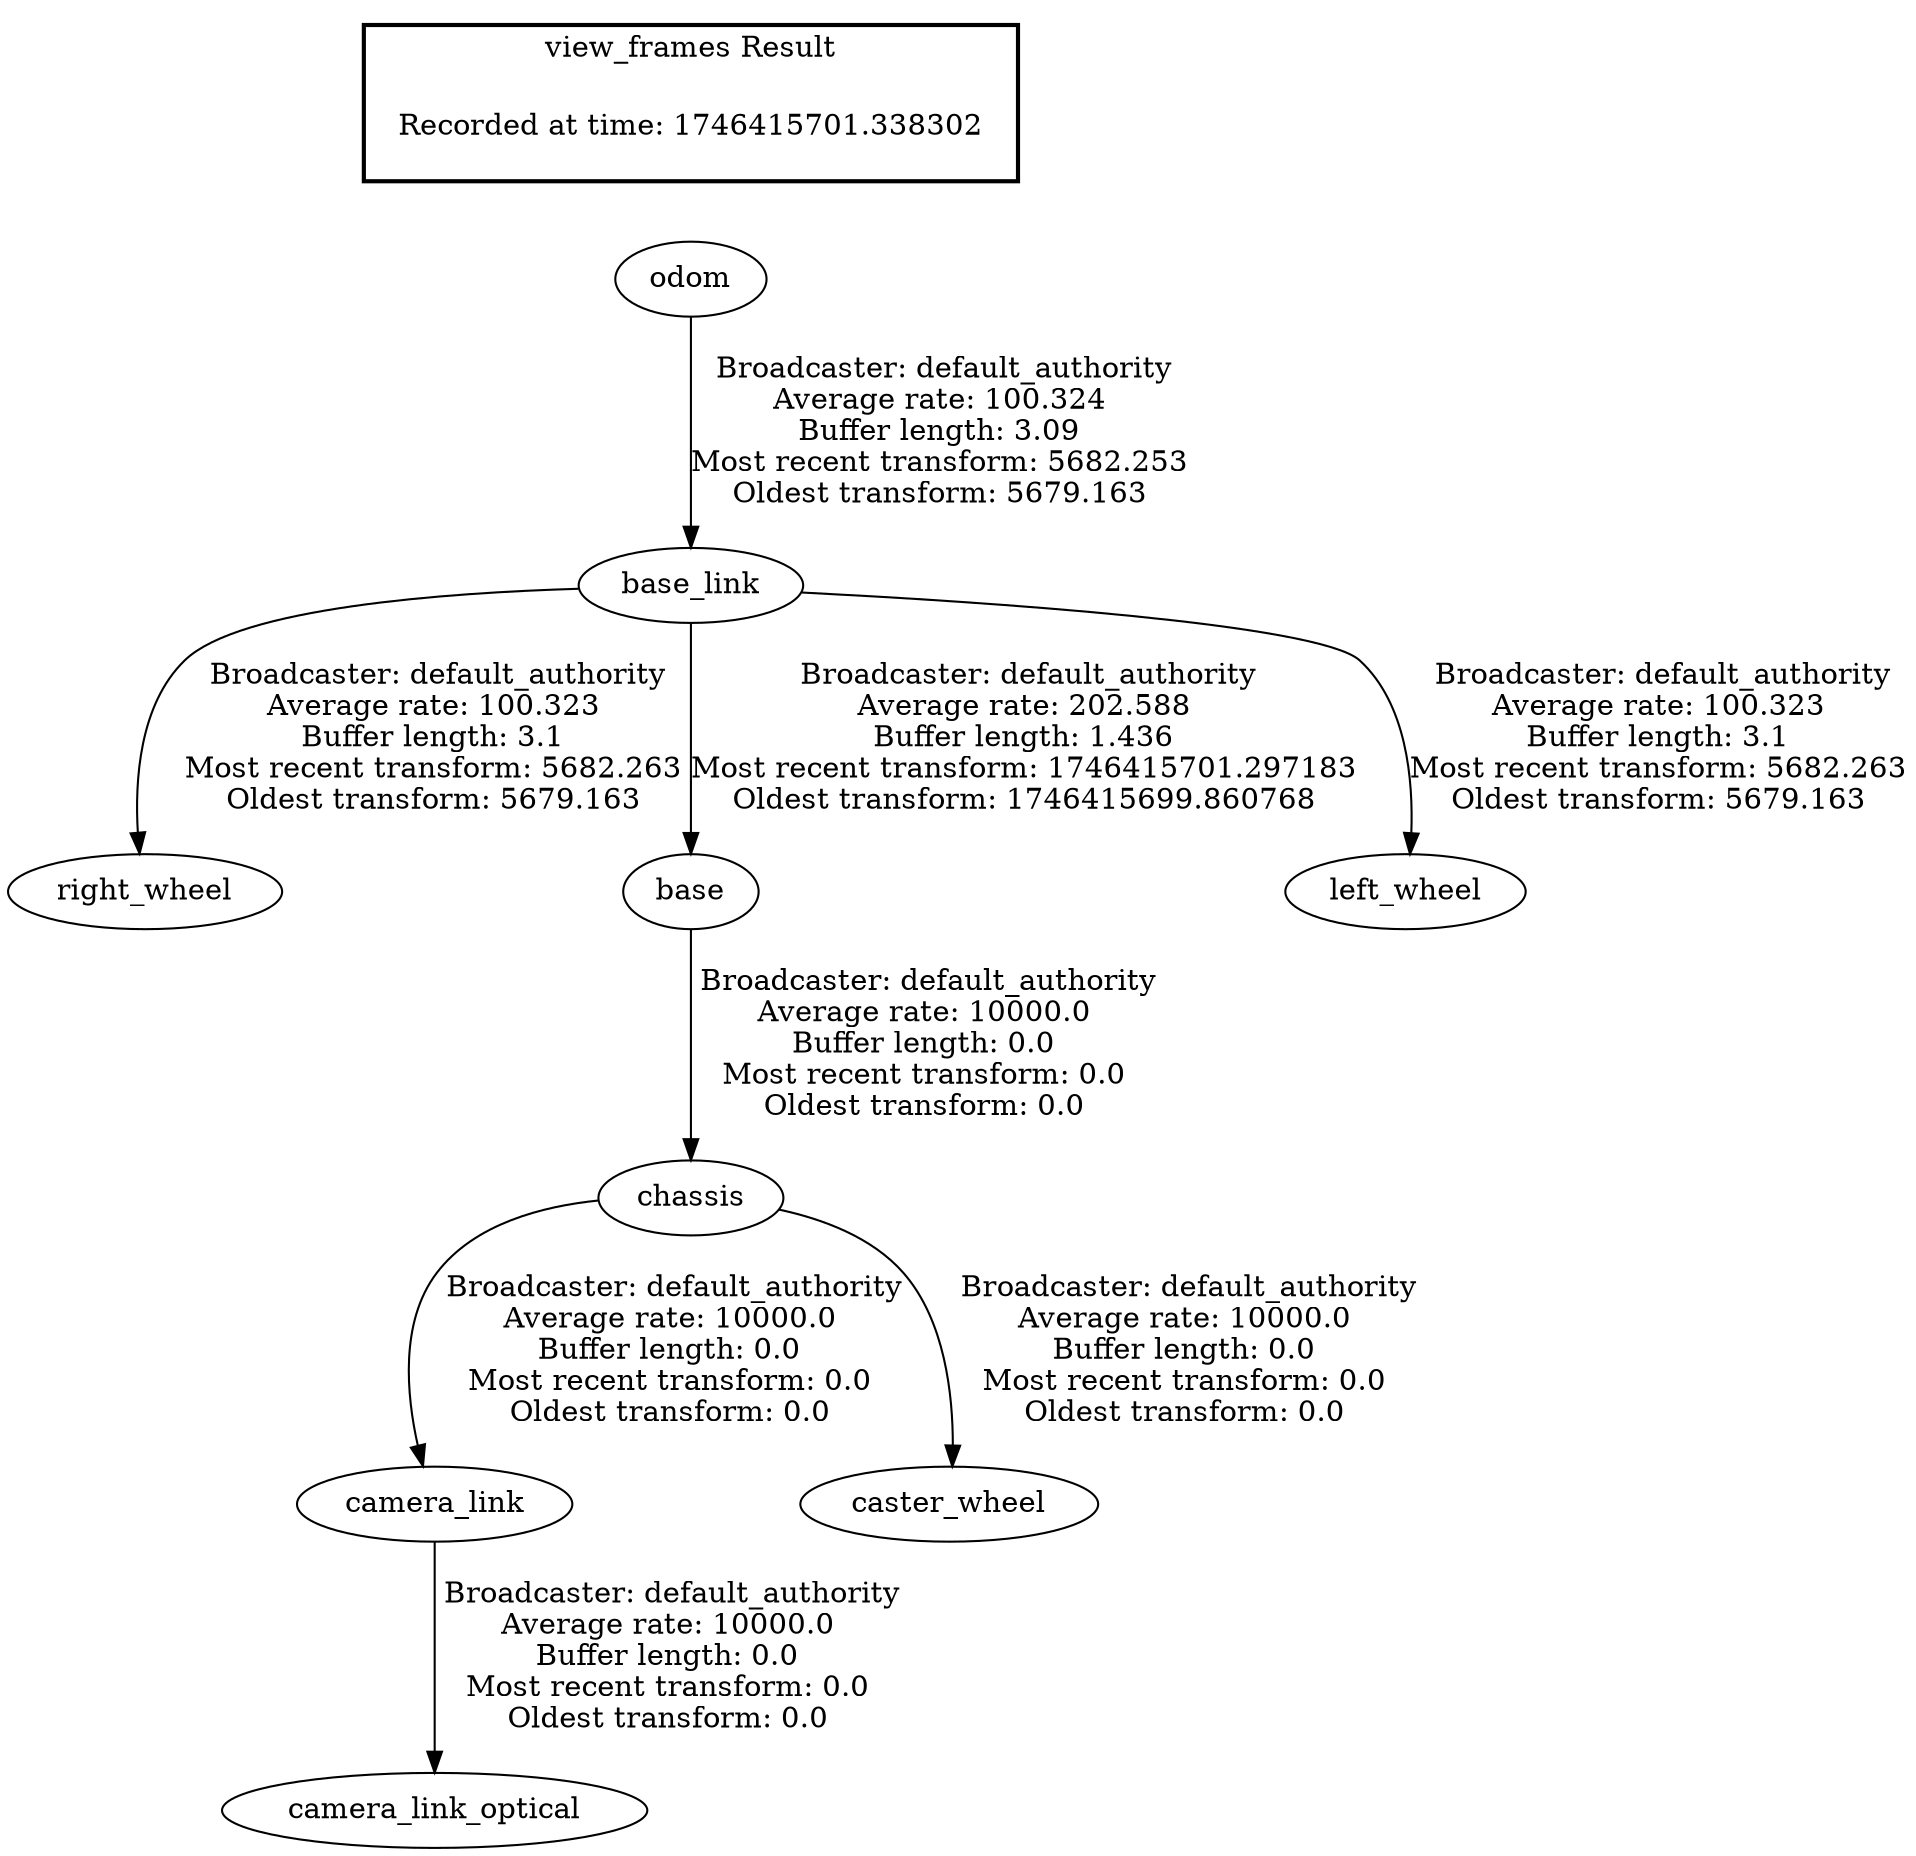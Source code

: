 digraph G {
"base_link" -> "right_wheel"[label=" Broadcaster: default_authority\nAverage rate: 100.323\nBuffer length: 3.1\nMost recent transform: 5682.263\nOldest transform: 5679.163\n"];
"odom" -> "base_link"[label=" Broadcaster: default_authority\nAverage rate: 100.324\nBuffer length: 3.09\nMost recent transform: 5682.253\nOldest transform: 5679.163\n"];
"chassis" -> "camera_link"[label=" Broadcaster: default_authority\nAverage rate: 10000.0\nBuffer length: 0.0\nMost recent transform: 0.0\nOldest transform: 0.0\n"];
"base" -> "chassis"[label=" Broadcaster: default_authority\nAverage rate: 10000.0\nBuffer length: 0.0\nMost recent transform: 0.0\nOldest transform: 0.0\n"];
"camera_link" -> "camera_link_optical"[label=" Broadcaster: default_authority\nAverage rate: 10000.0\nBuffer length: 0.0\nMost recent transform: 0.0\nOldest transform: 0.0\n"];
"chassis" -> "caster_wheel"[label=" Broadcaster: default_authority\nAverage rate: 10000.0\nBuffer length: 0.0\nMost recent transform: 0.0\nOldest transform: 0.0\n"];
"base_link" -> "base"[label=" Broadcaster: default_authority\nAverage rate: 202.588\nBuffer length: 1.436\nMost recent transform: 1746415701.297183\nOldest transform: 1746415699.860768\n"];
"base_link" -> "left_wheel"[label=" Broadcaster: default_authority\nAverage rate: 100.323\nBuffer length: 3.1\nMost recent transform: 5682.263\nOldest transform: 5679.163\n"];
edge [style=invis];
 subgraph cluster_legend { style=bold; color=black; label ="view_frames Result";
"Recorded at time: 1746415701.338302"[ shape=plaintext ] ;
}->"odom";
}
